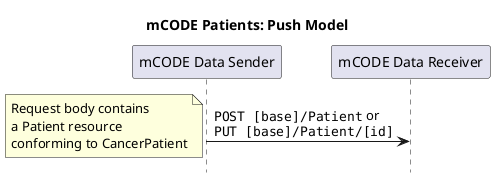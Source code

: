 @startuml
skinparam defaultFontName Arial

title mCODE Patients: Push Model
hide footbox
participant "mCODE Data Sender" as Sender
participant "mCODE Data Receiver" as Receiver

"Sender" -> "Receiver" : ""POST [base]/Patient"" or\n""PUT [base]/Patient/[id]""

note left
Request body contains
a Patient resource
conforming to CancerPatient
end note

@enduml
